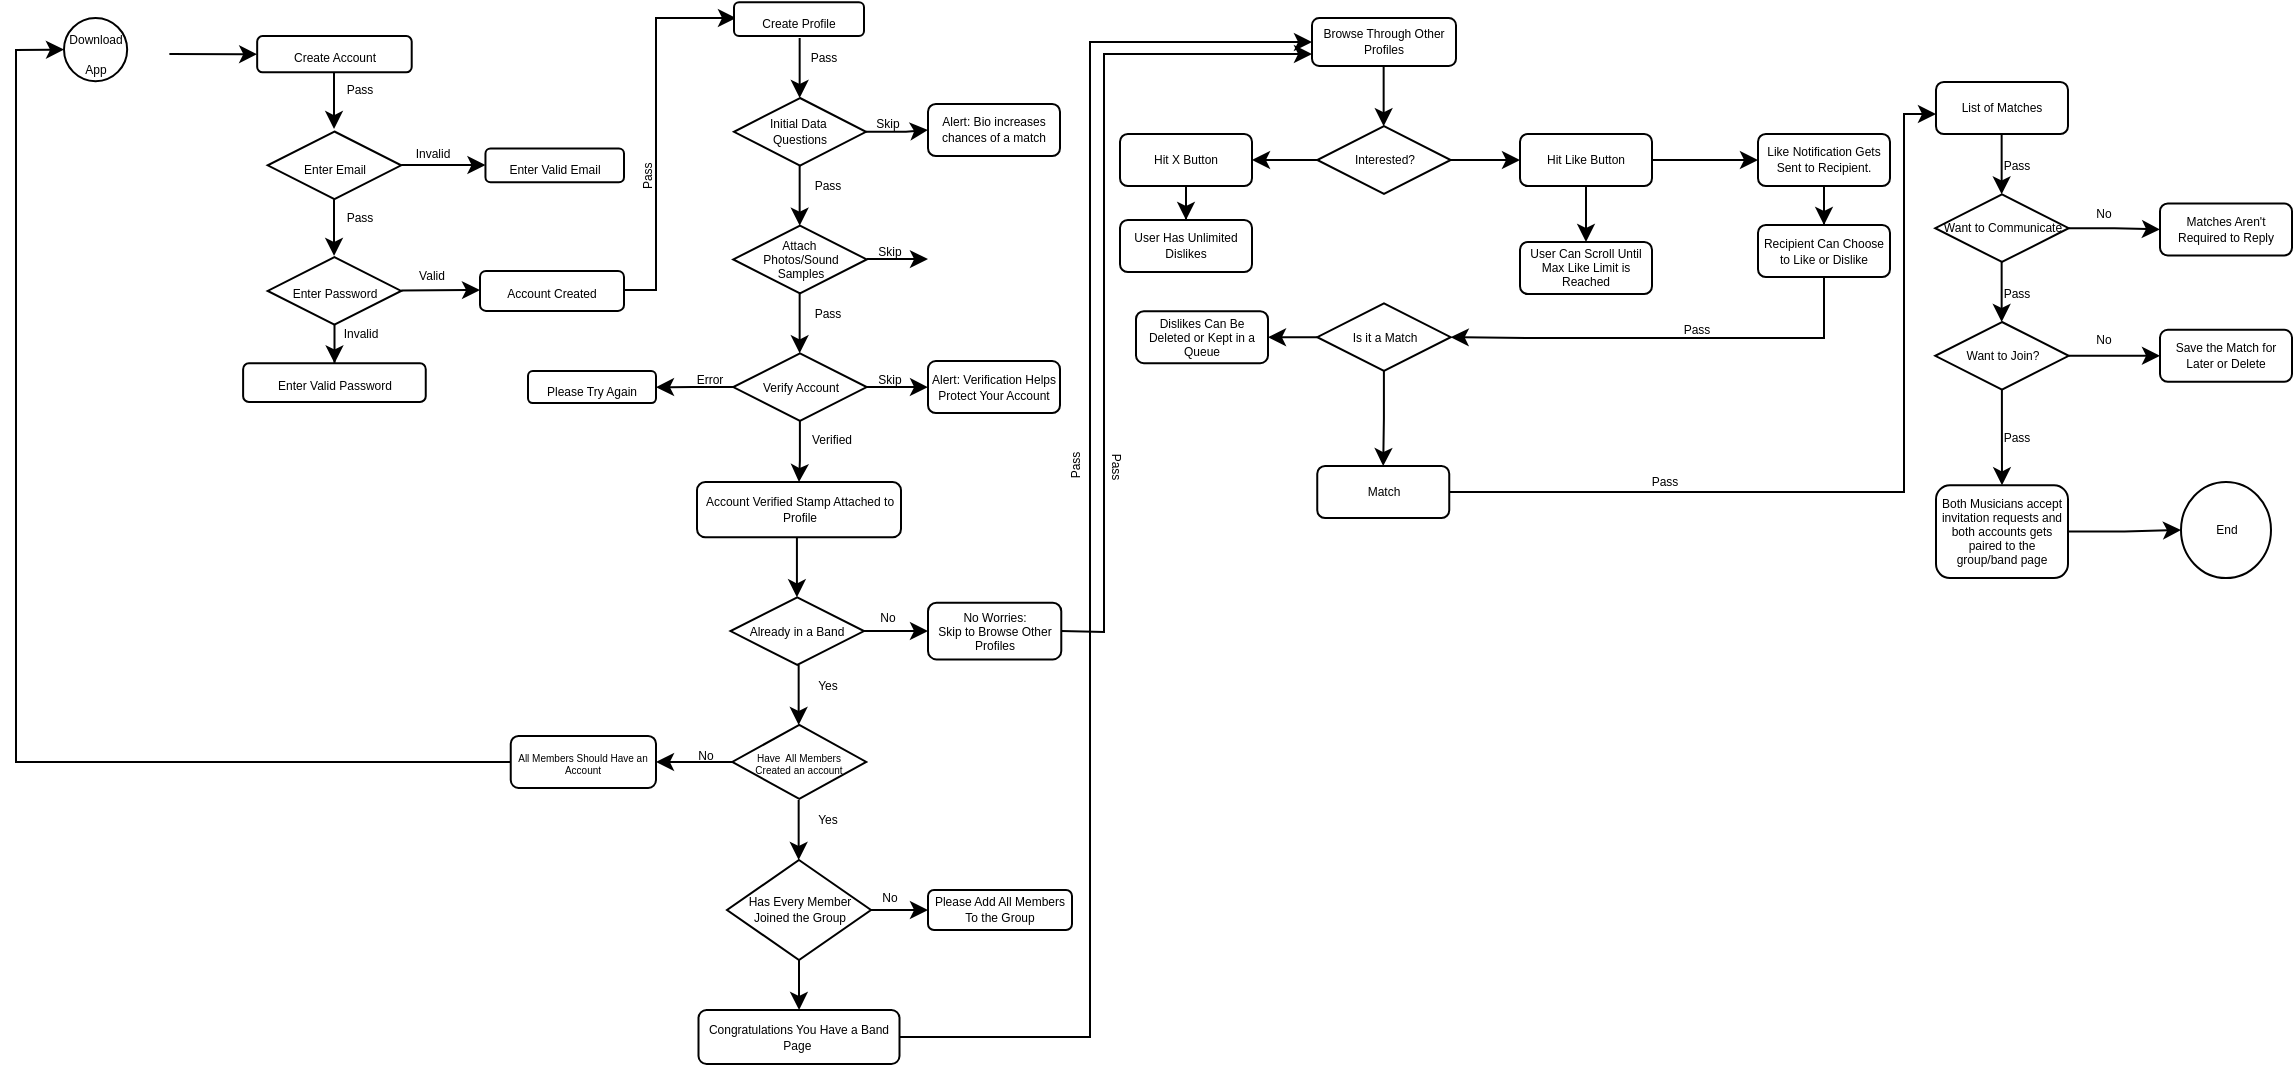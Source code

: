 <mxfile version="26.0.12">
  <diagram id="C5RBs43oDa-KdzZeNtuy" name="Page-1">
    <mxGraphModel grid="1" page="1" gridSize="8" guides="1" tooltips="1" connect="1" arrows="1" fold="1" pageScale="1" pageWidth="1169" pageHeight="827" math="0" shadow="0">
      <root>
        <mxCell id="WIyWlLk6GJQsqaUBKTNV-0" />
        <mxCell id="WIyWlLk6GJQsqaUBKTNV-1" parent="WIyWlLk6GJQsqaUBKTNV-0" />
        <mxCell id="D14pDyfyG_cXZTFJ4IlB-43" value="" style="group;fontSize=5;" connectable="0" vertex="1" parent="WIyWlLk6GJQsqaUBKTNV-1">
          <mxGeometry x="32" y="32" width="296" height="192.55" as="geometry" />
        </mxCell>
        <mxCell id="D14pDyfyG_cXZTFJ4IlB-0" value="&lt;font style=&quot;font-size: 6px;&quot;&gt;Download&lt;/font&gt;&lt;div&gt;&lt;font style=&quot;font-size: 6px;&quot;&gt;App&lt;/font&gt;&lt;/div&gt;" style="ellipse;whiteSpace=wrap;html=1;aspect=fixed;container=0;" vertex="1" parent="D14pDyfyG_cXZTFJ4IlB-43">
          <mxGeometry width="31.582" height="31.582" as="geometry" />
        </mxCell>
        <mxCell id="D14pDyfyG_cXZTFJ4IlB-1" value="" style="endArrow=classic;html=1;rounded=0;" edge="1" parent="D14pDyfyG_cXZTFJ4IlB-43">
          <mxGeometry width="50" height="50" relative="1" as="geometry">
            <mxPoint x="52.683" y="17.968" as="sourcePoint" />
            <mxPoint x="96.585" y="18.113" as="targetPoint" />
            <Array as="points" />
          </mxGeometry>
        </mxCell>
        <mxCell id="D14pDyfyG_cXZTFJ4IlB-2" value="&lt;font style=&quot;font-size: 6px;&quot;&gt;Create Account&lt;/font&gt;" style="rounded=1;whiteSpace=wrap;html=1;container=0;" vertex="1" parent="D14pDyfyG_cXZTFJ4IlB-43">
          <mxGeometry x="96.585" y="9.057" width="77.268" height="18.113" as="geometry" />
        </mxCell>
        <mxCell id="D14pDyfyG_cXZTFJ4IlB-5" value="" style="endArrow=classic;html=1;rounded=0;" edge="1" parent="D14pDyfyG_cXZTFJ4IlB-43">
          <mxGeometry width="50" height="50" relative="1" as="geometry">
            <mxPoint x="135.009" y="27.17" as="sourcePoint" />
            <mxPoint x="135.009" y="55.547" as="targetPoint" />
          </mxGeometry>
        </mxCell>
        <mxCell id="D14pDyfyG_cXZTFJ4IlB-37" value="" style="edgeStyle=orthogonalEdgeStyle;rounded=0;orthogonalLoop=1;jettySize=auto;html=1;" edge="1" parent="D14pDyfyG_cXZTFJ4IlB-43" source="D14pDyfyG_cXZTFJ4IlB-7" target="D14pDyfyG_cXZTFJ4IlB-36">
          <mxGeometry relative="1" as="geometry" />
        </mxCell>
        <mxCell id="D14pDyfyG_cXZTFJ4IlB-7" value="&lt;font style=&quot;font-size: 6px;&quot;&gt;Enter Password&lt;/font&gt;" style="rhombus;whiteSpace=wrap;html=1;container=0;" vertex="1" parent="D14pDyfyG_cXZTFJ4IlB-43">
          <mxGeometry x="101.854" y="119.547" width="66.732" height="33.811" as="geometry" />
        </mxCell>
        <mxCell id="D14pDyfyG_cXZTFJ4IlB-8" value="&lt;font style=&quot;font-size: 6px;&quot;&gt;Enter Email&lt;/font&gt;" style="rhombus;whiteSpace=wrap;html=1;container=0;" vertex="1" parent="D14pDyfyG_cXZTFJ4IlB-43">
          <mxGeometry x="101.854" y="56.755" width="66.732" height="33.811" as="geometry" />
        </mxCell>
        <mxCell id="D14pDyfyG_cXZTFJ4IlB-10" value="" style="endArrow=classic;html=1;rounded=0;" edge="1" parent="D14pDyfyG_cXZTFJ4IlB-43">
          <mxGeometry width="50" height="50" relative="1" as="geometry">
            <mxPoint x="135.009" y="90.566" as="sourcePoint" />
            <mxPoint x="135.009" y="118.943" as="targetPoint" />
          </mxGeometry>
        </mxCell>
        <mxCell id="D14pDyfyG_cXZTFJ4IlB-11" value="" style="endArrow=classic;html=1;rounded=0;" edge="1" parent="D14pDyfyG_cXZTFJ4IlB-43">
          <mxGeometry width="50" height="50" relative="1" as="geometry">
            <mxPoint x="168.585" y="73.515" as="sourcePoint" />
            <mxPoint x="210.732" y="73.515" as="targetPoint" />
          </mxGeometry>
        </mxCell>
        <mxCell id="D14pDyfyG_cXZTFJ4IlB-32" value="&lt;font style=&quot;font-size: 6px;&quot;&gt;Enter Valid Email&lt;/font&gt;" style="rounded=1;whiteSpace=wrap;html=1;container=0;" vertex="1" parent="D14pDyfyG_cXZTFJ4IlB-43">
          <mxGeometry x="210.73" y="65.21" width="69.27" height="16.91" as="geometry" />
        </mxCell>
        <mxCell id="D14pDyfyG_cXZTFJ4IlB-33" value="&lt;font style=&quot;font-size: 6px;&quot;&gt;Invalid&lt;/font&gt;" style="text;html=1;align=center;verticalAlign=middle;whiteSpace=wrap;rounded=0;container=0;" vertex="1" parent="D14pDyfyG_cXZTFJ4IlB-43">
          <mxGeometry x="158.045" y="56.755" width="52.683" height="18.113" as="geometry" />
        </mxCell>
        <mxCell id="D14pDyfyG_cXZTFJ4IlB-36" value="&lt;font style=&quot;font-size: 6px;&quot;&gt;Enter Valid Password&lt;/font&gt;" style="rounded=1;whiteSpace=wrap;html=1;container=0;" vertex="1" parent="D14pDyfyG_cXZTFJ4IlB-43">
          <mxGeometry x="89.561" y="172.679" width="91.317" height="19.321" as="geometry" />
        </mxCell>
        <mxCell id="D14pDyfyG_cXZTFJ4IlB-46" value="&lt;font style=&quot;font-size: 6px;&quot;&gt;Account Created&lt;/font&gt;" style="rounded=1;whiteSpace=wrap;html=1;" vertex="1" parent="D14pDyfyG_cXZTFJ4IlB-43">
          <mxGeometry x="208" y="126.45" width="72" height="20" as="geometry" />
        </mxCell>
        <mxCell id="D14pDyfyG_cXZTFJ4IlB-47" value="" style="endArrow=classic;html=1;rounded=0;" edge="1" parent="D14pDyfyG_cXZTFJ4IlB-43">
          <mxGeometry width="50" height="50" relative="1" as="geometry">
            <mxPoint x="168.59" y="136.29" as="sourcePoint" />
            <mxPoint x="208" y="136" as="targetPoint" />
          </mxGeometry>
        </mxCell>
        <mxCell id="D14pDyfyG_cXZTFJ4IlB-51" value="&lt;font style=&quot;font-size: 6px;&quot;&gt;Valid&lt;/font&gt;" style="text;html=1;align=center;verticalAlign=middle;whiteSpace=wrap;rounded=0;" vertex="1" parent="D14pDyfyG_cXZTFJ4IlB-43">
          <mxGeometry x="166.39" y="119.55" width="36" height="14" as="geometry" />
        </mxCell>
        <mxCell id="TxAB_qxfAcF2J6m0PcY--28" value="&lt;font style=&quot;font-size: 6px;&quot;&gt;Please Try Again&lt;/font&gt;" style="rounded=1;whiteSpace=wrap;html=1;" vertex="1" parent="D14pDyfyG_cXZTFJ4IlB-43">
          <mxGeometry x="232" y="176.55" width="64" height="16" as="geometry" />
        </mxCell>
        <mxCell id="TxAB_qxfAcF2J6m0PcY--30" value="Pass" style="text;html=1;align=center;verticalAlign=middle;whiteSpace=wrap;rounded=0;fontSize=6;rotation=-90;" vertex="1" parent="D14pDyfyG_cXZTFJ4IlB-43">
          <mxGeometry x="280" y="74.87" width="24" height="8" as="geometry" />
        </mxCell>
        <mxCell id="TxAB_qxfAcF2J6m0PcY--31" value="Pass" style="text;html=1;align=center;verticalAlign=middle;whiteSpace=wrap;rounded=0;fontSize=6;" vertex="1" parent="D14pDyfyG_cXZTFJ4IlB-43">
          <mxGeometry x="136" y="96" width="24" height="8" as="geometry" />
        </mxCell>
        <mxCell id="TxAB_qxfAcF2J6m0PcY--32" value="Pass" style="text;html=1;align=center;verticalAlign=middle;whiteSpace=wrap;rounded=0;fontSize=6;" vertex="1" parent="D14pDyfyG_cXZTFJ4IlB-43">
          <mxGeometry x="136" y="32" width="24" height="8" as="geometry" />
        </mxCell>
        <mxCell id="TxAB_qxfAcF2J6m0PcY--33" value="&lt;font style=&quot;font-size: 6px;&quot;&gt;Invalid&lt;/font&gt;" style="text;html=1;align=center;verticalAlign=middle;whiteSpace=wrap;rounded=0;container=0;" vertex="1" parent="D14pDyfyG_cXZTFJ4IlB-43">
          <mxGeometry x="129.51" y="153.36" width="36.88" height="4.56" as="geometry" />
        </mxCell>
        <mxCell id="D14pDyfyG_cXZTFJ4IlB-53" value="" style="endArrow=classic;html=1;rounded=0;" edge="1" parent="WIyWlLk6GJQsqaUBKTNV-1">
          <mxGeometry width="50" height="50" relative="1" as="geometry">
            <mxPoint x="312" y="168" as="sourcePoint" />
            <mxPoint x="368" y="32" as="targetPoint" />
            <Array as="points">
              <mxPoint x="328" y="168" />
              <mxPoint x="328" y="32" />
            </Array>
          </mxGeometry>
        </mxCell>
        <mxCell id="D14pDyfyG_cXZTFJ4IlB-54" value="&lt;font style=&quot;font-size: 6px;&quot;&gt;Create Profile&lt;/font&gt;" style="rounded=1;whiteSpace=wrap;html=1;container=0;" vertex="1" parent="WIyWlLk6GJQsqaUBKTNV-1">
          <mxGeometry x="367" y="24.15" width="65" height="16.91" as="geometry" />
        </mxCell>
        <mxCell id="D14pDyfyG_cXZTFJ4IlB-63" value="" style="group" connectable="0" vertex="1" parent="WIyWlLk6GJQsqaUBKTNV-1">
          <mxGeometry x="366.634" y="105.82" width="66.732" height="63.816" as="geometry" />
        </mxCell>
        <mxCell id="D14pDyfyG_cXZTFJ4IlB-61" value="&lt;font&gt;Attach&amp;nbsp;&lt;/font&gt;&lt;div&gt;&lt;font&gt;Photos/Sound&lt;/font&gt;&lt;/div&gt;&lt;div&gt;&lt;font&gt;Samples&lt;/font&gt;&lt;/div&gt;" style="rhombus;whiteSpace=wrap;html=1;container=0;fontSize=6;" vertex="1" parent="D14pDyfyG_cXZTFJ4IlB-63">
          <mxGeometry y="30.005" width="66.732" height="33.811" as="geometry" />
        </mxCell>
        <mxCell id="D14pDyfyG_cXZTFJ4IlB-62" value="" style="endArrow=classic;html=1;rounded=0;" edge="1" parent="D14pDyfyG_cXZTFJ4IlB-63">
          <mxGeometry width="50" height="50" relative="1" as="geometry">
            <mxPoint x="33.196" as="sourcePoint" />
            <mxPoint x="33.196" y="30" as="targetPoint" />
          </mxGeometry>
        </mxCell>
        <mxCell id="TxAB_qxfAcF2J6m0PcY--22" value="Pass" style="text;html=1;align=center;verticalAlign=middle;whiteSpace=wrap;rounded=0;fontSize=6;" vertex="1" parent="D14pDyfyG_cXZTFJ4IlB-63">
          <mxGeometry x="35.366" y="6.18" width="24" height="8" as="geometry" />
        </mxCell>
        <mxCell id="D14pDyfyG_cXZTFJ4IlB-64" value="" style="group" connectable="0" vertex="1" parent="WIyWlLk6GJQsqaUBKTNV-1">
          <mxGeometry x="367" y="42" width="66" height="63.816" as="geometry" />
        </mxCell>
        <mxCell id="D14pDyfyG_cXZTFJ4IlB-65" value="&lt;font&gt;Initial Data&amp;nbsp;&lt;/font&gt;&lt;div&gt;&lt;font&gt;Questions&lt;/font&gt;&lt;/div&gt;" style="rhombus;whiteSpace=wrap;html=1;container=0;spacing=2;fontSize=6;" vertex="1" parent="D14pDyfyG_cXZTFJ4IlB-64">
          <mxGeometry y="30.005" width="66.0" height="33.811" as="geometry" />
        </mxCell>
        <mxCell id="D14pDyfyG_cXZTFJ4IlB-66" value="" style="endArrow=classic;html=1;rounded=0;" edge="1" parent="D14pDyfyG_cXZTFJ4IlB-64">
          <mxGeometry width="50" height="50" relative="1" as="geometry">
            <mxPoint x="32.832" as="sourcePoint" />
            <mxPoint x="32.832" y="30" as="targetPoint" />
          </mxGeometry>
        </mxCell>
        <mxCell id="TxAB_qxfAcF2J6m0PcY--26" value="Pass" style="text;html=1;align=center;verticalAlign=middle;whiteSpace=wrap;rounded=0;fontSize=6;" vertex="1" parent="D14pDyfyG_cXZTFJ4IlB-64">
          <mxGeometry x="33" y="6" width="24" height="8" as="geometry" />
        </mxCell>
        <mxCell id="TxAB_qxfAcF2J6m0PcY--1" value="Alert: Bio increases chances of a match" style="rounded=1;whiteSpace=wrap;html=1;fontSize=6;spacing=2;" vertex="1" parent="WIyWlLk6GJQsqaUBKTNV-1">
          <mxGeometry x="464" y="75" width="66" height="26" as="geometry" />
        </mxCell>
        <mxCell id="TxAB_qxfAcF2J6m0PcY--2" value="" style="edgeStyle=orthogonalEdgeStyle;rounded=0;orthogonalLoop=1;jettySize=auto;html=1;" edge="1" parent="WIyWlLk6GJQsqaUBKTNV-1" source="D14pDyfyG_cXZTFJ4IlB-65" target="TxAB_qxfAcF2J6m0PcY--1">
          <mxGeometry relative="1" as="geometry" />
        </mxCell>
        <mxCell id="TxAB_qxfAcF2J6m0PcY--70" value="" style="edgeStyle=orthogonalEdgeStyle;rounded=0;orthogonalLoop=1;jettySize=auto;html=1;" edge="1" parent="WIyWlLk6GJQsqaUBKTNV-1" source="TxAB_qxfAcF2J6m0PcY--3" target="TxAB_qxfAcF2J6m0PcY--69">
          <mxGeometry relative="1" as="geometry" />
        </mxCell>
        <mxCell id="TxAB_qxfAcF2J6m0PcY--3" value="Hit X Button" style="rounded=1;whiteSpace=wrap;html=1;fontSize=6;" vertex="1" parent="WIyWlLk6GJQsqaUBKTNV-1">
          <mxGeometry x="560" y="90.0" width="66" height="26" as="geometry" />
        </mxCell>
        <mxCell id="TxAB_qxfAcF2J6m0PcY--4" value="" style="edgeStyle=orthogonalEdgeStyle;rounded=0;orthogonalLoop=1;jettySize=auto;html=1;" edge="1" parent="WIyWlLk6GJQsqaUBKTNV-1">
          <mxGeometry relative="1" as="geometry">
            <mxPoint x="433.305" y="152.56" as="sourcePoint" />
            <mxPoint x="464" y="152.56" as="targetPoint" />
          </mxGeometry>
        </mxCell>
        <mxCell id="TxAB_qxfAcF2J6m0PcY--6" value="" style="group" connectable="0" vertex="1" parent="WIyWlLk6GJQsqaUBKTNV-1">
          <mxGeometry x="366.63" y="169.64" width="66.732" height="63.816" as="geometry" />
        </mxCell>
        <mxCell id="TxAB_qxfAcF2J6m0PcY--7" value="Verify Account" style="rhombus;whiteSpace=wrap;html=1;container=0;fontSize=6;" vertex="1" parent="TxAB_qxfAcF2J6m0PcY--6">
          <mxGeometry y="30.005" width="66.732" height="33.811" as="geometry" />
        </mxCell>
        <mxCell id="TxAB_qxfAcF2J6m0PcY--8" value="" style="endArrow=classic;html=1;rounded=0;" edge="1" parent="TxAB_qxfAcF2J6m0PcY--6">
          <mxGeometry width="50" height="50" relative="1" as="geometry">
            <mxPoint x="33.196" as="sourcePoint" />
            <mxPoint x="33.196" y="30" as="targetPoint" />
          </mxGeometry>
        </mxCell>
        <mxCell id="TxAB_qxfAcF2J6m0PcY--25" value="Pass" style="text;html=1;align=center;verticalAlign=middle;whiteSpace=wrap;rounded=0;fontSize=6;" vertex="1" parent="TxAB_qxfAcF2J6m0PcY--6">
          <mxGeometry x="35.37" y="6.36" width="24" height="8" as="geometry" />
        </mxCell>
        <mxCell id="TxAB_qxfAcF2J6m0PcY--9" value="Skip" style="text;html=1;align=center;verticalAlign=middle;whiteSpace=wrap;rounded=0;fontSize=6;" vertex="1" parent="WIyWlLk6GJQsqaUBKTNV-1">
          <mxGeometry x="432" y="80" width="24" height="9" as="geometry" />
        </mxCell>
        <mxCell id="TxAB_qxfAcF2J6m0PcY--11" value="Skip" style="text;html=1;align=center;verticalAlign=middle;whiteSpace=wrap;rounded=0;fontSize=6;" vertex="1" parent="WIyWlLk6GJQsqaUBKTNV-1">
          <mxGeometry x="433" y="143" width="24" height="11" as="geometry" />
        </mxCell>
        <mxCell id="TxAB_qxfAcF2J6m0PcY--13" value="Alert: Verification Helps Protect Your Account" style="rounded=1;whiteSpace=wrap;html=1;fontSize=6;" vertex="1" parent="WIyWlLk6GJQsqaUBKTNV-1">
          <mxGeometry x="464" y="203.55" width="66" height="26" as="geometry" />
        </mxCell>
        <mxCell id="TxAB_qxfAcF2J6m0PcY--14" value="" style="edgeStyle=orthogonalEdgeStyle;rounded=0;orthogonalLoop=1;jettySize=auto;html=1;" edge="1" parent="WIyWlLk6GJQsqaUBKTNV-1" source="TxAB_qxfAcF2J6m0PcY--7" target="TxAB_qxfAcF2J6m0PcY--13">
          <mxGeometry relative="1" as="geometry" />
        </mxCell>
        <mxCell id="TxAB_qxfAcF2J6m0PcY--15" value="Skip" style="text;html=1;align=center;verticalAlign=middle;whiteSpace=wrap;rounded=0;fontSize=6;" vertex="1" parent="WIyWlLk6GJQsqaUBKTNV-1">
          <mxGeometry x="433.37" y="207" width="24" height="11" as="geometry" />
        </mxCell>
        <mxCell id="TxAB_qxfAcF2J6m0PcY--19" value="Account Verified Stamp Attached to Profile" style="rounded=1;whiteSpace=wrap;html=1;fontSize=6;" vertex="1" parent="WIyWlLk6GJQsqaUBKTNV-1">
          <mxGeometry x="348.5" y="264" width="102" height="27.64" as="geometry" />
        </mxCell>
        <mxCell id="TxAB_qxfAcF2J6m0PcY--20" value="" style="edgeStyle=orthogonalEdgeStyle;rounded=0;orthogonalLoop=1;jettySize=auto;html=1;" edge="1" parent="WIyWlLk6GJQsqaUBKTNV-1" source="TxAB_qxfAcF2J6m0PcY--7" target="TxAB_qxfAcF2J6m0PcY--19">
          <mxGeometry relative="1" as="geometry" />
        </mxCell>
        <mxCell id="TxAB_qxfAcF2J6m0PcY--21" value="Verified" style="text;html=1;align=center;verticalAlign=middle;whiteSpace=wrap;rounded=0;fontSize=6;" vertex="1" parent="WIyWlLk6GJQsqaUBKTNV-1">
          <mxGeometry x="400" y="240" width="32" height="6" as="geometry" />
        </mxCell>
        <mxCell id="TxAB_qxfAcF2J6m0PcY--27" value="" style="edgeStyle=orthogonalEdgeStyle;rounded=0;orthogonalLoop=1;jettySize=auto;html=1;" edge="1" parent="WIyWlLk6GJQsqaUBKTNV-1" source="TxAB_qxfAcF2J6m0PcY--7" target="TxAB_qxfAcF2J6m0PcY--28">
          <mxGeometry relative="1" as="geometry">
            <mxPoint x="336" y="216" as="targetPoint" />
          </mxGeometry>
        </mxCell>
        <mxCell id="TxAB_qxfAcF2J6m0PcY--29" value="Error" style="text;html=1;align=center;verticalAlign=middle;whiteSpace=wrap;rounded=0;fontSize=6;" vertex="1" parent="WIyWlLk6GJQsqaUBKTNV-1">
          <mxGeometry x="342.63" y="208.5" width="24" height="8" as="geometry" />
        </mxCell>
        <mxCell id="TxAB_qxfAcF2J6m0PcY--34" value="" style="group" connectable="0" vertex="1" parent="WIyWlLk6GJQsqaUBKTNV-1">
          <mxGeometry x="365.264" y="291.64" width="66.732" height="63.816" as="geometry" />
        </mxCell>
        <mxCell id="TxAB_qxfAcF2J6m0PcY--35" value="Already in a Band" style="rhombus;whiteSpace=wrap;html=1;container=0;fontSize=6;" vertex="1" parent="TxAB_qxfAcF2J6m0PcY--34">
          <mxGeometry y="30.005" width="66.732" height="33.811" as="geometry" />
        </mxCell>
        <mxCell id="TxAB_qxfAcF2J6m0PcY--36" value="" style="endArrow=classic;html=1;rounded=0;" edge="1" parent="TxAB_qxfAcF2J6m0PcY--34">
          <mxGeometry width="50" height="50" relative="1" as="geometry">
            <mxPoint x="33.196" as="sourcePoint" />
            <mxPoint x="33.196" y="30" as="targetPoint" />
          </mxGeometry>
        </mxCell>
        <mxCell id="TxAB_qxfAcF2J6m0PcY--38" value="No Worries:&lt;div&gt;Skip to Browse Other Profiles&lt;/div&gt;" style="rounded=1;whiteSpace=wrap;html=1;fontSize=6;" vertex="1" parent="WIyWlLk6GJQsqaUBKTNV-1">
          <mxGeometry x="464" y="324.41" width="66.64" height="28.28" as="geometry" />
        </mxCell>
        <mxCell id="TxAB_qxfAcF2J6m0PcY--39" value="" style="edgeStyle=orthogonalEdgeStyle;rounded=0;orthogonalLoop=1;jettySize=auto;html=1;" edge="1" parent="WIyWlLk6GJQsqaUBKTNV-1" source="TxAB_qxfAcF2J6m0PcY--35" target="TxAB_qxfAcF2J6m0PcY--38">
          <mxGeometry relative="1" as="geometry" />
        </mxCell>
        <mxCell id="TxAB_qxfAcF2J6m0PcY--40" value="No" style="text;html=1;align=center;verticalAlign=middle;whiteSpace=wrap;rounded=0;fontSize=6;" vertex="1" parent="WIyWlLk6GJQsqaUBKTNV-1">
          <mxGeometry x="428" y="328.83" width="32" height="6" as="geometry" />
        </mxCell>
        <mxCell id="TxAB_qxfAcF2J6m0PcY--41" value="" style="group" connectable="0" vertex="1" parent="WIyWlLk6GJQsqaUBKTNV-1">
          <mxGeometry x="366.134" y="355.46" width="66.732" height="63.816" as="geometry" />
        </mxCell>
        <mxCell id="TxAB_qxfAcF2J6m0PcY--42" value="Have&amp;nbsp; All Members&lt;div&gt;Created an account&lt;/div&gt;" style="rhombus;whiteSpace=wrap;html=1;container=0;fontSize=5;spacing=2;" vertex="1" parent="TxAB_qxfAcF2J6m0PcY--41">
          <mxGeometry y="30.005" width="67" height="37" as="geometry" />
        </mxCell>
        <mxCell id="TxAB_qxfAcF2J6m0PcY--43" value="" style="endArrow=classic;html=1;rounded=0;" edge="1" parent="TxAB_qxfAcF2J6m0PcY--41">
          <mxGeometry width="50" height="50" relative="1" as="geometry">
            <mxPoint x="33.196" as="sourcePoint" />
            <mxPoint x="33.196" y="30" as="targetPoint" />
          </mxGeometry>
        </mxCell>
        <mxCell id="TxAB_qxfAcF2J6m0PcY--44" value="Yes" style="text;html=1;align=center;verticalAlign=middle;whiteSpace=wrap;rounded=0;fontSize=6;" vertex="1" parent="TxAB_qxfAcF2J6m0PcY--41">
          <mxGeometry x="35.366" y="6.18" width="24" height="8" as="geometry" />
        </mxCell>
        <mxCell id="TxAB_qxfAcF2J6m0PcY--55" value="" style="edgeStyle=orthogonalEdgeStyle;rounded=0;orthogonalLoop=1;jettySize=auto;html=1;" edge="1" parent="WIyWlLk6GJQsqaUBKTNV-1" source="TxAB_qxfAcF2J6m0PcY--46" target="TxAB_qxfAcF2J6m0PcY--54">
          <mxGeometry relative="1" as="geometry" />
        </mxCell>
        <mxCell id="TxAB_qxfAcF2J6m0PcY--58" value="" style="edgeStyle=orthogonalEdgeStyle;rounded=0;orthogonalLoop=1;jettySize=auto;html=1;" edge="1" parent="WIyWlLk6GJQsqaUBKTNV-1" source="TxAB_qxfAcF2J6m0PcY--46" target="TxAB_qxfAcF2J6m0PcY--57">
          <mxGeometry relative="1" as="geometry" />
        </mxCell>
        <mxCell id="TxAB_qxfAcF2J6m0PcY--46" value="Has Every Member&lt;div&gt;Joined the Group&lt;/div&gt;" style="rhombus;whiteSpace=wrap;html=1;container=0;fontSize=6;" vertex="1" parent="WIyWlLk6GJQsqaUBKTNV-1">
          <mxGeometry x="363.504" y="453" width="72" height="50" as="geometry" />
        </mxCell>
        <mxCell id="TxAB_qxfAcF2J6m0PcY--47" value="" style="endArrow=classic;html=1;rounded=0;" edge="1" parent="WIyWlLk6GJQsqaUBKTNV-1">
          <mxGeometry width="50" height="50" relative="1" as="geometry">
            <mxPoint x="399.33" y="423" as="sourcePoint" />
            <mxPoint x="399.33" y="453" as="targetPoint" />
          </mxGeometry>
        </mxCell>
        <mxCell id="TxAB_qxfAcF2J6m0PcY--48" value="Yes" style="text;html=1;align=center;verticalAlign=middle;whiteSpace=wrap;rounded=0;fontSize=6;" vertex="1" parent="WIyWlLk6GJQsqaUBKTNV-1">
          <mxGeometry x="401.5" y="429.18" width="24" height="8" as="geometry" />
        </mxCell>
        <mxCell id="TxAB_qxfAcF2J6m0PcY--49" value="All Members Should Have an Account" style="rounded=1;whiteSpace=wrap;html=1;fontSize=5;spacing=2;" vertex="1" parent="WIyWlLk6GJQsqaUBKTNV-1">
          <mxGeometry x="255.37" y="390.98" width="72.63" height="25.96" as="geometry" />
        </mxCell>
        <mxCell id="TxAB_qxfAcF2J6m0PcY--50" value="" style="edgeStyle=orthogonalEdgeStyle;rounded=0;orthogonalLoop=1;jettySize=auto;html=1;" edge="1" parent="WIyWlLk6GJQsqaUBKTNV-1" source="TxAB_qxfAcF2J6m0PcY--42" target="TxAB_qxfAcF2J6m0PcY--49">
          <mxGeometry relative="1" as="geometry" />
        </mxCell>
        <mxCell id="TxAB_qxfAcF2J6m0PcY--51" value="No" style="text;html=1;align=center;verticalAlign=middle;whiteSpace=wrap;rounded=0;fontSize=6;" vertex="1" parent="WIyWlLk6GJQsqaUBKTNV-1">
          <mxGeometry x="341" y="397" width="24" height="8" as="geometry" />
        </mxCell>
        <mxCell id="TxAB_qxfAcF2J6m0PcY--53" value="" style="endArrow=classic;html=1;rounded=0;entryX=0;entryY=0.5;entryDx=0;entryDy=0;exitX=0;exitY=0.5;exitDx=0;exitDy=0;" edge="1" parent="WIyWlLk6GJQsqaUBKTNV-1" source="TxAB_qxfAcF2J6m0PcY--49" target="D14pDyfyG_cXZTFJ4IlB-0">
          <mxGeometry width="50" height="50" relative="1" as="geometry">
            <mxPoint x="240" y="405" as="sourcePoint" />
            <mxPoint x="8" y="48" as="targetPoint" />
            <Array as="points">
              <mxPoint x="8" y="404" />
              <mxPoint x="8" y="48" />
            </Array>
          </mxGeometry>
        </mxCell>
        <mxCell id="TxAB_qxfAcF2J6m0PcY--54" value="Please Add All Members To the Group" style="rounded=1;whiteSpace=wrap;html=1;fontSize=6;" vertex="1" parent="WIyWlLk6GJQsqaUBKTNV-1">
          <mxGeometry x="464" y="468" width="72" height="20" as="geometry" />
        </mxCell>
        <mxCell id="TxAB_qxfAcF2J6m0PcY--56" value="No" style="text;html=1;align=center;verticalAlign=middle;whiteSpace=wrap;rounded=0;fontSize=6;" vertex="1" parent="WIyWlLk6GJQsqaUBKTNV-1">
          <mxGeometry x="425.37" y="464" width="40" height="16" as="geometry" />
        </mxCell>
        <mxCell id="TxAB_qxfAcF2J6m0PcY--61" value="" style="edgeStyle=orthogonalEdgeStyle;rounded=0;orthogonalLoop=1;jettySize=auto;html=1;entryX=0;entryY=0.5;entryDx=0;entryDy=0;" edge="1" parent="WIyWlLk6GJQsqaUBKTNV-1" source="TxAB_qxfAcF2J6m0PcY--57" target="TxAB_qxfAcF2J6m0PcY--60">
          <mxGeometry relative="1" as="geometry">
            <Array as="points">
              <mxPoint x="545" y="542" />
              <mxPoint x="545" y="44" />
            </Array>
          </mxGeometry>
        </mxCell>
        <mxCell id="TxAB_qxfAcF2J6m0PcY--57" value="Congratulations You Have a Band Page&amp;nbsp;" style="rounded=1;whiteSpace=wrap;html=1;fontSize=6;" vertex="1" parent="WIyWlLk6GJQsqaUBKTNV-1">
          <mxGeometry x="349.25" y="528" width="100.5" height="27" as="geometry" />
        </mxCell>
        <mxCell id="TxAB_qxfAcF2J6m0PcY--60" value="Browse Through Other Profiles" style="whiteSpace=wrap;html=1;fontSize=6;rounded=1;" vertex="1" parent="WIyWlLk6GJQsqaUBKTNV-1">
          <mxGeometry x="656" y="32" width="72" height="24" as="geometry" />
        </mxCell>
        <mxCell id="TxAB_qxfAcF2J6m0PcY--62" value="" style="endArrow=classic;html=1;rounded=0;exitX=1;exitY=0.5;exitDx=0;exitDy=0;entryX=0;entryY=0.75;entryDx=0;entryDy=0;" edge="1" parent="WIyWlLk6GJQsqaUBKTNV-1" source="TxAB_qxfAcF2J6m0PcY--38" target="TxAB_qxfAcF2J6m0PcY--60">
          <mxGeometry width="50" height="50" relative="1" as="geometry">
            <mxPoint x="536" y="341.64" as="sourcePoint" />
            <mxPoint x="600" y="50" as="targetPoint" />
            <Array as="points">
              <mxPoint x="552" y="339" />
              <mxPoint x="552" y="50" />
            </Array>
          </mxGeometry>
        </mxCell>
        <mxCell id="TxAB_qxfAcF2J6m0PcY--64" value="" style="group" connectable="0" vertex="1" parent="WIyWlLk6GJQsqaUBKTNV-1">
          <mxGeometry x="658.63" y="56.09" width="66.732" height="63.816" as="geometry" />
        </mxCell>
        <mxCell id="TxAB_qxfAcF2J6m0PcY--65" value="Interested?" style="rhombus;whiteSpace=wrap;html=1;container=0;fontSize=6;" vertex="1" parent="TxAB_qxfAcF2J6m0PcY--64">
          <mxGeometry y="30.005" width="66.732" height="33.811" as="geometry" />
        </mxCell>
        <mxCell id="TxAB_qxfAcF2J6m0PcY--66" value="" style="endArrow=classic;html=1;rounded=0;" edge="1" parent="TxAB_qxfAcF2J6m0PcY--64">
          <mxGeometry width="50" height="50" relative="1" as="geometry">
            <mxPoint x="33.196" as="sourcePoint" />
            <mxPoint x="33.196" y="30" as="targetPoint" />
          </mxGeometry>
        </mxCell>
        <mxCell id="TxAB_qxfAcF2J6m0PcY--68" value="" style="edgeStyle=orthogonalEdgeStyle;rounded=0;orthogonalLoop=1;jettySize=auto;html=1;" edge="1" parent="WIyWlLk6GJQsqaUBKTNV-1" source="TxAB_qxfAcF2J6m0PcY--65" target="TxAB_qxfAcF2J6m0PcY--3">
          <mxGeometry relative="1" as="geometry" />
        </mxCell>
        <mxCell id="TxAB_qxfAcF2J6m0PcY--69" value="User Has Unlimited Dislikes" style="rounded=1;whiteSpace=wrap;html=1;fontSize=6;" vertex="1" parent="WIyWlLk6GJQsqaUBKTNV-1">
          <mxGeometry x="560" y="133" width="66" height="26" as="geometry" />
        </mxCell>
        <mxCell id="TxAB_qxfAcF2J6m0PcY--74" value="" style="edgeStyle=orthogonalEdgeStyle;rounded=0;orthogonalLoop=1;jettySize=auto;html=1;" edge="1" parent="WIyWlLk6GJQsqaUBKTNV-1" source="TxAB_qxfAcF2J6m0PcY--71" target="TxAB_qxfAcF2J6m0PcY--73">
          <mxGeometry relative="1" as="geometry" />
        </mxCell>
        <mxCell id="TxAB_qxfAcF2J6m0PcY--76" value="" style="edgeStyle=orthogonalEdgeStyle;rounded=0;orthogonalLoop=1;jettySize=auto;html=1;" edge="1" parent="WIyWlLk6GJQsqaUBKTNV-1" source="TxAB_qxfAcF2J6m0PcY--71" target="TxAB_qxfAcF2J6m0PcY--75">
          <mxGeometry relative="1" as="geometry" />
        </mxCell>
        <mxCell id="TxAB_qxfAcF2J6m0PcY--71" value="Hit Like Button" style="rounded=1;whiteSpace=wrap;html=1;fontSize=6;" vertex="1" parent="WIyWlLk6GJQsqaUBKTNV-1">
          <mxGeometry x="760" y="90" width="66" height="26" as="geometry" />
        </mxCell>
        <mxCell id="TxAB_qxfAcF2J6m0PcY--72" value="" style="edgeStyle=orthogonalEdgeStyle;rounded=0;orthogonalLoop=1;jettySize=auto;html=1;" edge="1" parent="WIyWlLk6GJQsqaUBKTNV-1" source="TxAB_qxfAcF2J6m0PcY--65" target="TxAB_qxfAcF2J6m0PcY--71">
          <mxGeometry relative="1" as="geometry" />
        </mxCell>
        <mxCell id="TxAB_qxfAcF2J6m0PcY--73" value="User Can Scroll Until Max Like Limit is Reached" style="rounded=1;whiteSpace=wrap;html=1;fontSize=6;" vertex="1" parent="WIyWlLk6GJQsqaUBKTNV-1">
          <mxGeometry x="760" y="144" width="66" height="26" as="geometry" />
        </mxCell>
        <mxCell id="TxAB_qxfAcF2J6m0PcY--78" value="" style="edgeStyle=orthogonalEdgeStyle;rounded=0;orthogonalLoop=1;jettySize=auto;html=1;" edge="1" parent="WIyWlLk6GJQsqaUBKTNV-1" source="TxAB_qxfAcF2J6m0PcY--75" target="TxAB_qxfAcF2J6m0PcY--77">
          <mxGeometry relative="1" as="geometry" />
        </mxCell>
        <mxCell id="TxAB_qxfAcF2J6m0PcY--75" value="Like Notification Gets Sent to Recipient." style="whiteSpace=wrap;html=1;fontSize=6;rounded=1;" vertex="1" parent="WIyWlLk6GJQsqaUBKTNV-1">
          <mxGeometry x="879" y="90" width="66" height="26" as="geometry" />
        </mxCell>
        <mxCell id="TxAB_qxfAcF2J6m0PcY--77" value="Recipient Can Choose to Like or Dislike" style="whiteSpace=wrap;html=1;fontSize=6;rounded=1;" vertex="1" parent="WIyWlLk6GJQsqaUBKTNV-1">
          <mxGeometry x="879" y="135.5" width="66" height="26" as="geometry" />
        </mxCell>
        <mxCell id="TxAB_qxfAcF2J6m0PcY--82" value="" style="group" connectable="0" vertex="1" parent="WIyWlLk6GJQsqaUBKTNV-1">
          <mxGeometry x="658.63" y="144.68" width="66.732" height="63.816" as="geometry" />
        </mxCell>
        <mxCell id="TxAB_qxfAcF2J6m0PcY--83" value="Is it a Match" style="rhombus;whiteSpace=wrap;html=1;container=0;fontSize=6;" vertex="1" parent="TxAB_qxfAcF2J6m0PcY--82">
          <mxGeometry y="30.005" width="66.732" height="33.811" as="geometry" />
        </mxCell>
        <mxCell id="TxAB_qxfAcF2J6m0PcY--84" value="" style="endArrow=classic;html=1;rounded=0;exitX=0.5;exitY=1;exitDx=0;exitDy=0;entryX=1;entryY=0.5;entryDx=0;entryDy=0;" edge="1" parent="WIyWlLk6GJQsqaUBKTNV-1" source="TxAB_qxfAcF2J6m0PcY--77" target="TxAB_qxfAcF2J6m0PcY--83">
          <mxGeometry width="50" height="50" relative="1" as="geometry">
            <mxPoint x="691.826" y="182.18" as="sourcePoint" />
            <mxPoint x="691.826" y="212.18" as="targetPoint" />
            <Array as="points">
              <mxPoint x="912" y="192" />
              <mxPoint x="768" y="192" />
            </Array>
          </mxGeometry>
        </mxCell>
        <mxCell id="TxAB_qxfAcF2J6m0PcY--94" value="" style="edgeStyle=orthogonalEdgeStyle;rounded=0;orthogonalLoop=1;jettySize=auto;html=1;entryX=0;entryY=0.615;entryDx=0;entryDy=0;entryPerimeter=0;" edge="1" parent="WIyWlLk6GJQsqaUBKTNV-1" source="TxAB_qxfAcF2J6m0PcY--85" target="TxAB_qxfAcF2J6m0PcY--93">
          <mxGeometry relative="1" as="geometry">
            <mxPoint x="976" y="72" as="targetPoint" />
            <Array as="points">
              <mxPoint x="952" y="269" />
              <mxPoint x="952" y="80" />
            </Array>
          </mxGeometry>
        </mxCell>
        <mxCell id="TxAB_qxfAcF2J6m0PcY--85" value="Match" style="rounded=1;whiteSpace=wrap;html=1;fontSize=6;" vertex="1" parent="WIyWlLk6GJQsqaUBKTNV-1">
          <mxGeometry x="658.626" y="256.002" width="66" height="26" as="geometry" />
        </mxCell>
        <mxCell id="TxAB_qxfAcF2J6m0PcY--86" value="" style="edgeStyle=orthogonalEdgeStyle;rounded=0;orthogonalLoop=1;jettySize=auto;html=1;" edge="1" parent="WIyWlLk6GJQsqaUBKTNV-1" source="TxAB_qxfAcF2J6m0PcY--83" target="TxAB_qxfAcF2J6m0PcY--85">
          <mxGeometry relative="1" as="geometry" />
        </mxCell>
        <mxCell id="TxAB_qxfAcF2J6m0PcY--88" value="" style="edgeStyle=orthogonalEdgeStyle;rounded=0;orthogonalLoop=1;jettySize=auto;html=1;entryX=1;entryY=0.5;entryDx=0;entryDy=0;" edge="1" parent="WIyWlLk6GJQsqaUBKTNV-1" source="TxAB_qxfAcF2J6m0PcY--83" target="TxAB_qxfAcF2J6m0PcY--90">
          <mxGeometry relative="1" as="geometry">
            <mxPoint x="632" y="192" as="targetPoint" />
          </mxGeometry>
        </mxCell>
        <mxCell id="TxAB_qxfAcF2J6m0PcY--90" value="&lt;font&gt;Dislikes Can Be Deleted or Kept in a Queue&lt;/font&gt;" style="rounded=1;whiteSpace=wrap;html=1;fontSize=6;" vertex="1" parent="WIyWlLk6GJQsqaUBKTNV-1">
          <mxGeometry x="568" y="178.59" width="66" height="26" as="geometry" />
        </mxCell>
        <mxCell id="TxAB_qxfAcF2J6m0PcY--93" value="List of Matches" style="whiteSpace=wrap;html=1;fontSize=6;rounded=1;" vertex="1" parent="WIyWlLk6GJQsqaUBKTNV-1">
          <mxGeometry x="967.996" y="64.002" width="66" height="26" as="geometry" />
        </mxCell>
        <mxCell id="TxAB_qxfAcF2J6m0PcY--95" value="" style="group" connectable="0" vertex="1" parent="WIyWlLk6GJQsqaUBKTNV-1">
          <mxGeometry x="967.63" y="90.18" width="66.732" height="127.636" as="geometry" />
        </mxCell>
        <mxCell id="TxAB_qxfAcF2J6m0PcY--96" value="Want to Communicate" style="rhombus;whiteSpace=wrap;html=1;container=0;fontSize=6;" vertex="1" parent="TxAB_qxfAcF2J6m0PcY--95">
          <mxGeometry y="30.005" width="66.732" height="33.811" as="geometry" />
        </mxCell>
        <mxCell id="TxAB_qxfAcF2J6m0PcY--97" value="" style="endArrow=classic;html=1;rounded=0;" edge="1" parent="TxAB_qxfAcF2J6m0PcY--95">
          <mxGeometry width="50" height="50" relative="1" as="geometry">
            <mxPoint x="33.196" as="sourcePoint" />
            <mxPoint x="33.196" y="30" as="targetPoint" />
          </mxGeometry>
        </mxCell>
        <mxCell id="TxAB_qxfAcF2J6m0PcY--100" value="" style="group" connectable="0" vertex="1" parent="TxAB_qxfAcF2J6m0PcY--95">
          <mxGeometry y="63.82" width="66.732" height="63.816" as="geometry" />
        </mxCell>
        <mxCell id="TxAB_qxfAcF2J6m0PcY--101" value="Want to Join?" style="rhombus;whiteSpace=wrap;html=1;container=0;fontSize=6;" vertex="1" parent="TxAB_qxfAcF2J6m0PcY--100">
          <mxGeometry y="30.005" width="66.732" height="33.811" as="geometry" />
        </mxCell>
        <mxCell id="TxAB_qxfAcF2J6m0PcY--102" value="" style="endArrow=classic;html=1;rounded=0;" edge="1" parent="TxAB_qxfAcF2J6m0PcY--100">
          <mxGeometry width="50" height="50" relative="1" as="geometry">
            <mxPoint x="33.196" as="sourcePoint" />
            <mxPoint x="33.196" y="30" as="targetPoint" />
          </mxGeometry>
        </mxCell>
        <mxCell id="TxAB_qxfAcF2J6m0PcY--120" value="&lt;font style=&quot;font-size: 6px;&quot;&gt;Pass&lt;/font&gt;" style="text;html=1;align=center;verticalAlign=middle;resizable=0;points=[];autosize=1;strokeColor=none;fillColor=none;" vertex="1" parent="TxAB_qxfAcF2J6m0PcY--100">
          <mxGeometry x="24.37" y="-2" width="32" height="32" as="geometry" />
        </mxCell>
        <mxCell id="TxAB_qxfAcF2J6m0PcY--121" value="&lt;font style=&quot;font-size: 6px;&quot;&gt;Pass&lt;/font&gt;" style="text;html=1;align=center;verticalAlign=middle;resizable=0;points=[];autosize=1;strokeColor=none;fillColor=none;" vertex="1" parent="TxAB_qxfAcF2J6m0PcY--95">
          <mxGeometry x="24.37" y="-2.0" width="32" height="32" as="geometry" />
        </mxCell>
        <mxCell id="TxAB_qxfAcF2J6m0PcY--98" value="Matches Aren&#39;t Required to Reply" style="rounded=1;whiteSpace=wrap;html=1;fontSize=6;" vertex="1" parent="WIyWlLk6GJQsqaUBKTNV-1">
          <mxGeometry x="1079.998" y="124.73" width="66" height="26" as="geometry" />
        </mxCell>
        <mxCell id="TxAB_qxfAcF2J6m0PcY--99" value="" style="edgeStyle=orthogonalEdgeStyle;rounded=0;orthogonalLoop=1;jettySize=auto;html=1;" edge="1" parent="WIyWlLk6GJQsqaUBKTNV-1" source="TxAB_qxfAcF2J6m0PcY--96" target="TxAB_qxfAcF2J6m0PcY--98">
          <mxGeometry relative="1" as="geometry" />
        </mxCell>
        <mxCell id="TxAB_qxfAcF2J6m0PcY--103" value="Save the Match for Later or Delete" style="rounded=1;whiteSpace=wrap;html=1;fontSize=6;" vertex="1" parent="WIyWlLk6GJQsqaUBKTNV-1">
          <mxGeometry x="1079.998" y="187.91" width="66" height="26" as="geometry" />
        </mxCell>
        <mxCell id="TxAB_qxfAcF2J6m0PcY--104" value="" style="edgeStyle=orthogonalEdgeStyle;rounded=0;orthogonalLoop=1;jettySize=auto;html=1;" edge="1" parent="WIyWlLk6GJQsqaUBKTNV-1" source="TxAB_qxfAcF2J6m0PcY--101" target="TxAB_qxfAcF2J6m0PcY--103">
          <mxGeometry relative="1" as="geometry" />
        </mxCell>
        <mxCell id="TxAB_qxfAcF2J6m0PcY--111" value="" style="edgeStyle=orthogonalEdgeStyle;rounded=0;orthogonalLoop=1;jettySize=auto;html=1;" edge="1" parent="WIyWlLk6GJQsqaUBKTNV-1" source="TxAB_qxfAcF2J6m0PcY--108" target="TxAB_qxfAcF2J6m0PcY--110">
          <mxGeometry relative="1" as="geometry" />
        </mxCell>
        <mxCell id="TxAB_qxfAcF2J6m0PcY--108" value="Both Musicians accept invitation requests and both accounts gets paired to the group/band page" style="rounded=1;whiteSpace=wrap;html=1;fontSize=6;" vertex="1" parent="WIyWlLk6GJQsqaUBKTNV-1">
          <mxGeometry x="968" y="265.64" width="66" height="46.36" as="geometry" />
        </mxCell>
        <mxCell id="TxAB_qxfAcF2J6m0PcY--109" value="" style="edgeStyle=orthogonalEdgeStyle;rounded=0;orthogonalLoop=1;jettySize=auto;html=1;" edge="1" parent="WIyWlLk6GJQsqaUBKTNV-1" source="TxAB_qxfAcF2J6m0PcY--101" target="TxAB_qxfAcF2J6m0PcY--108">
          <mxGeometry relative="1" as="geometry" />
        </mxCell>
        <mxCell id="TxAB_qxfAcF2J6m0PcY--110" value="End" style="ellipse;whiteSpace=wrap;html=1;fontSize=6;rounded=1;" vertex="1" parent="WIyWlLk6GJQsqaUBKTNV-1">
          <mxGeometry x="1090.5" y="264" width="45" height="48" as="geometry" />
        </mxCell>
        <mxCell id="TxAB_qxfAcF2J6m0PcY--112" value="No" style="text;html=1;align=center;verticalAlign=middle;whiteSpace=wrap;rounded=0;fontSize=6;" vertex="1" parent="WIyWlLk6GJQsqaUBKTNV-1">
          <mxGeometry x="1040" y="124.73" width="24" height="11" as="geometry" />
        </mxCell>
        <mxCell id="TxAB_qxfAcF2J6m0PcY--113" value="No" style="text;html=1;align=center;verticalAlign=middle;whiteSpace=wrap;rounded=0;fontSize=6;" vertex="1" parent="WIyWlLk6GJQsqaUBKTNV-1">
          <mxGeometry x="1040" y="187.91" width="24" height="11" as="geometry" />
        </mxCell>
        <mxCell id="TxAB_qxfAcF2J6m0PcY--116" value="&lt;font style=&quot;font-size: 6px;&quot;&gt;Pass&lt;/font&gt;" style="text;html=1;align=center;verticalAlign=middle;resizable=0;points=[];autosize=1;strokeColor=none;fillColor=none;" vertex="1" parent="WIyWlLk6GJQsqaUBKTNV-1">
          <mxGeometry x="816" y="246" width="32" height="32" as="geometry" />
        </mxCell>
        <mxCell id="TxAB_qxfAcF2J6m0PcY--117" value="&lt;font style=&quot;font-size: 6px;&quot;&gt;Pass&lt;/font&gt;" style="text;html=1;align=center;verticalAlign=middle;resizable=0;points=[];autosize=1;strokeColor=none;fillColor=none;" vertex="1" parent="WIyWlLk6GJQsqaUBKTNV-1">
          <mxGeometry x="832" y="169.64" width="32" height="32" as="geometry" />
        </mxCell>
        <mxCell id="TxAB_qxfAcF2J6m0PcY--118" value="&lt;font style=&quot;font-size: 6px;&quot;&gt;Pass&lt;/font&gt;" style="text;html=1;align=center;verticalAlign=middle;resizable=0;points=[];autosize=1;strokeColor=none;fillColor=none;rotation=-90;" vertex="1" parent="WIyWlLk6GJQsqaUBKTNV-1">
          <mxGeometry x="520" y="240" width="32" height="32" as="geometry" />
        </mxCell>
        <mxCell id="TxAB_qxfAcF2J6m0PcY--119" value="&lt;font style=&quot;font-size: 6px;&quot;&gt;Pass&lt;/font&gt;" style="text;html=1;align=center;verticalAlign=middle;resizable=0;points=[];autosize=1;strokeColor=none;fillColor=none;rotation=90;" vertex="1" parent="WIyWlLk6GJQsqaUBKTNV-1">
          <mxGeometry x="544" y="240" width="32" height="32" as="geometry" />
        </mxCell>
        <mxCell id="TxAB_qxfAcF2J6m0PcY--122" value="&lt;font style=&quot;font-size: 6px;&quot;&gt;Pass&lt;/font&gt;" style="text;html=1;align=center;verticalAlign=middle;resizable=0;points=[];autosize=1;strokeColor=none;fillColor=none;" vertex="1" parent="WIyWlLk6GJQsqaUBKTNV-1">
          <mxGeometry x="992" y="224" width="32" height="32" as="geometry" />
        </mxCell>
      </root>
    </mxGraphModel>
  </diagram>
</mxfile>
